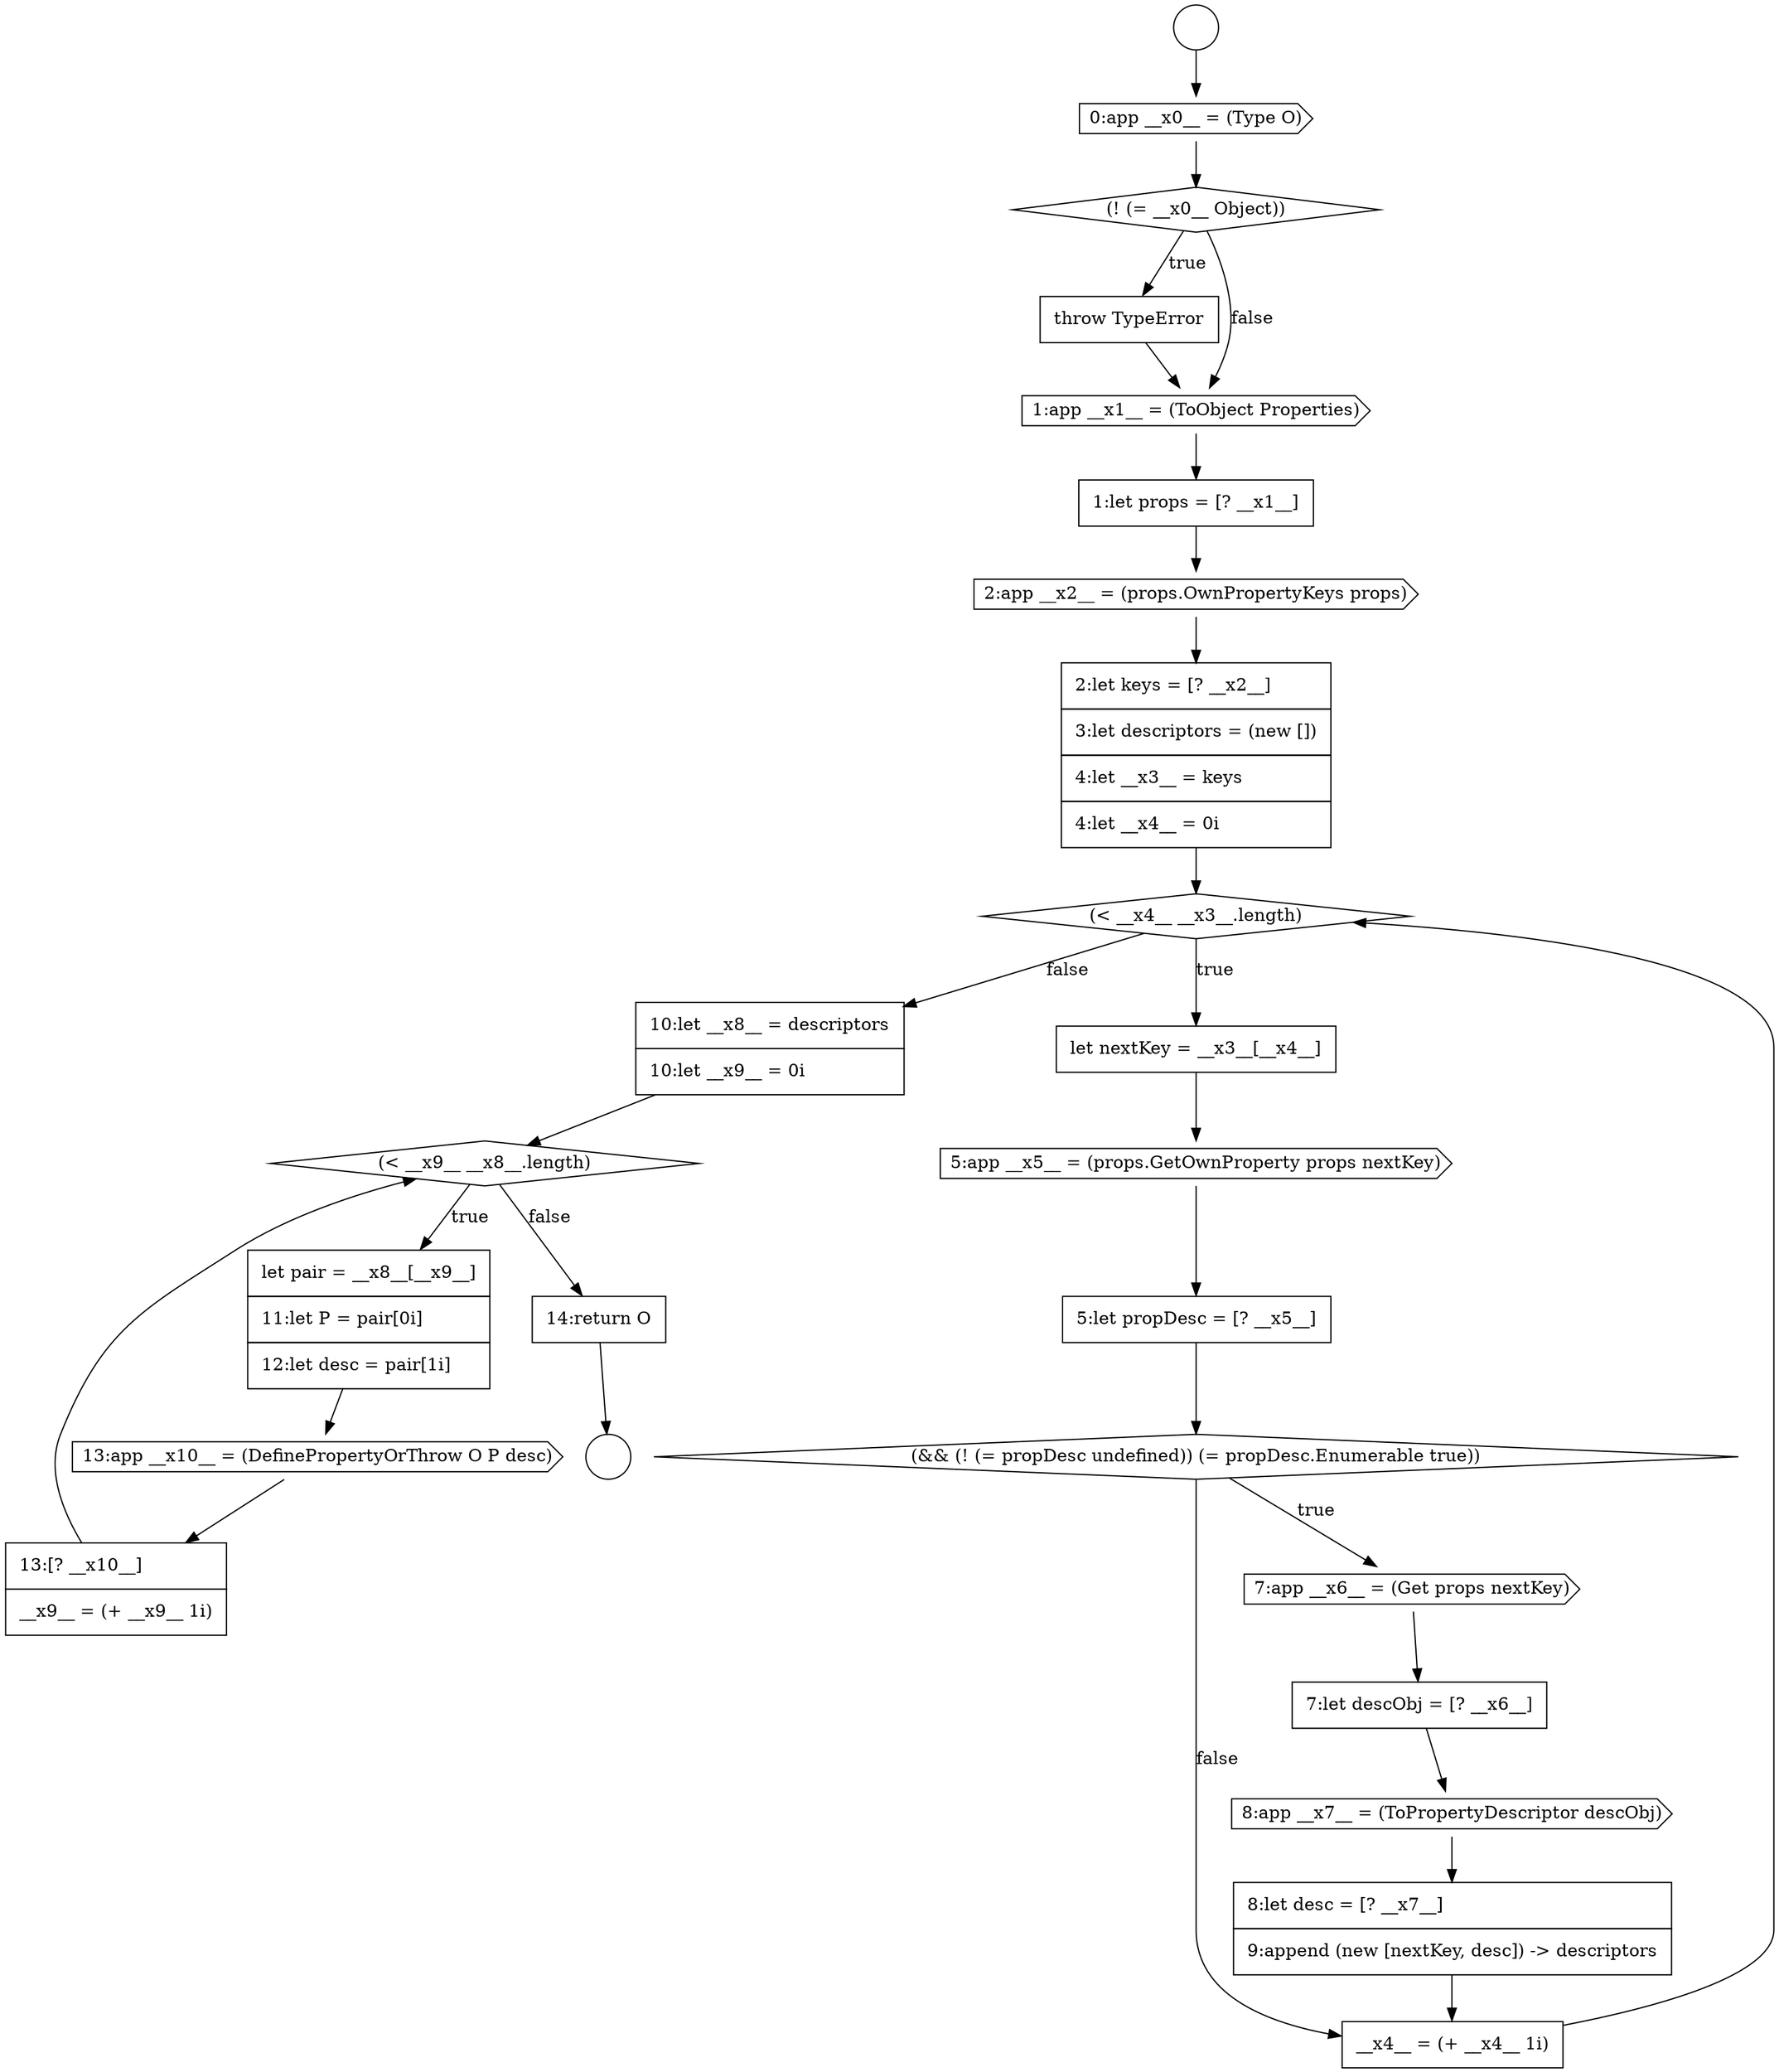 digraph {
  node11285 [shape=none, margin=0, label=<<font color="black">
    <table border="0" cellborder="1" cellspacing="0" cellpadding="10">
      <tr><td align="left">throw TypeError</td></tr>
    </table>
  </font>> color="black" fillcolor="white" style=filled]
  node11293 [shape=none, margin=0, label=<<font color="black">
    <table border="0" cellborder="1" cellspacing="0" cellpadding="10">
      <tr><td align="left">5:let propDesc = [? __x5__]</td></tr>
    </table>
  </font>> color="black" fillcolor="white" style=filled]
  node11292 [shape=cds, label=<<font color="black">5:app __x5__ = (props.GetOwnProperty props nextKey)</font>> color="black" fillcolor="white" style=filled]
  node11284 [shape=diamond, label=<<font color="black">(! (= __x0__ Object))</font>> color="black" fillcolor="white" style=filled]
  node11304 [shape=none, margin=0, label=<<font color="black">
    <table border="0" cellborder="1" cellspacing="0" cellpadding="10">
      <tr><td align="left">13:[? __x10__]</td></tr>
      <tr><td align="left">__x9__ = (+ __x9__ 1i)</td></tr>
    </table>
  </font>> color="black" fillcolor="white" style=filled]
  node11300 [shape=none, margin=0, label=<<font color="black">
    <table border="0" cellborder="1" cellspacing="0" cellpadding="10">
      <tr><td align="left">10:let __x8__ = descriptors</td></tr>
      <tr><td align="left">10:let __x9__ = 0i</td></tr>
    </table>
  </font>> color="black" fillcolor="white" style=filled]
  node11296 [shape=none, margin=0, label=<<font color="black">
    <table border="0" cellborder="1" cellspacing="0" cellpadding="10">
      <tr><td align="left">7:let descObj = [? __x6__]</td></tr>
    </table>
  </font>> color="black" fillcolor="white" style=filled]
  node11283 [shape=cds, label=<<font color="black">0:app __x0__ = (Type O)</font>> color="black" fillcolor="white" style=filled]
  node11302 [shape=none, margin=0, label=<<font color="black">
    <table border="0" cellborder="1" cellspacing="0" cellpadding="10">
      <tr><td align="left">let pair = __x8__[__x9__]</td></tr>
      <tr><td align="left">11:let P = pair[0i]</td></tr>
      <tr><td align="left">12:let desc = pair[1i]</td></tr>
    </table>
  </font>> color="black" fillcolor="white" style=filled]
  node11282 [shape=circle label=" " color="black" fillcolor="white" style=filled]
  node11290 [shape=diamond, label=<<font color="black">(&lt; __x4__ __x3__.length)</font>> color="black" fillcolor="white" style=filled]
  node11298 [shape=none, margin=0, label=<<font color="black">
    <table border="0" cellborder="1" cellspacing="0" cellpadding="10">
      <tr><td align="left">8:let desc = [? __x7__]</td></tr>
      <tr><td align="left">9:append (new [nextKey, desc]) -&gt; descriptors</td></tr>
    </table>
  </font>> color="black" fillcolor="white" style=filled]
  node11303 [shape=cds, label=<<font color="black">13:app __x10__ = (DefinePropertyOrThrow O P desc)</font>> color="black" fillcolor="white" style=filled]
  node11288 [shape=cds, label=<<font color="black">2:app __x2__ = (props.OwnPropertyKeys props)</font>> color="black" fillcolor="white" style=filled]
  node11289 [shape=none, margin=0, label=<<font color="black">
    <table border="0" cellborder="1" cellspacing="0" cellpadding="10">
      <tr><td align="left">2:let keys = [? __x2__]</td></tr>
      <tr><td align="left">3:let descriptors = (new [])</td></tr>
      <tr><td align="left">4:let __x3__ = keys</td></tr>
      <tr><td align="left">4:let __x4__ = 0i</td></tr>
    </table>
  </font>> color="black" fillcolor="white" style=filled]
  node11299 [shape=none, margin=0, label=<<font color="black">
    <table border="0" cellborder="1" cellspacing="0" cellpadding="10">
      <tr><td align="left">__x4__ = (+ __x4__ 1i)</td></tr>
    </table>
  </font>> color="black" fillcolor="white" style=filled]
  node11301 [shape=diamond, label=<<font color="black">(&lt; __x9__ __x8__.length)</font>> color="black" fillcolor="white" style=filled]
  node11291 [shape=none, margin=0, label=<<font color="black">
    <table border="0" cellborder="1" cellspacing="0" cellpadding="10">
      <tr><td align="left">let nextKey = __x3__[__x4__]</td></tr>
    </table>
  </font>> color="black" fillcolor="white" style=filled]
  node11295 [shape=cds, label=<<font color="black">7:app __x6__ = (Get props nextKey)</font>> color="black" fillcolor="white" style=filled]
  node11297 [shape=cds, label=<<font color="black">8:app __x7__ = (ToPropertyDescriptor descObj)</font>> color="black" fillcolor="white" style=filled]
  node11287 [shape=none, margin=0, label=<<font color="black">
    <table border="0" cellborder="1" cellspacing="0" cellpadding="10">
      <tr><td align="left">1:let props = [? __x1__]</td></tr>
    </table>
  </font>> color="black" fillcolor="white" style=filled]
  node11305 [shape=none, margin=0, label=<<font color="black">
    <table border="0" cellborder="1" cellspacing="0" cellpadding="10">
      <tr><td align="left">14:return O</td></tr>
    </table>
  </font>> color="black" fillcolor="white" style=filled]
  node11286 [shape=cds, label=<<font color="black">1:app __x1__ = (ToObject Properties)</font>> color="black" fillcolor="white" style=filled]
  node11281 [shape=circle label=" " color="black" fillcolor="white" style=filled]
  node11294 [shape=diamond, label=<<font color="black">(&amp;&amp; (! (= propDesc undefined)) (= propDesc.Enumerable true))</font>> color="black" fillcolor="white" style=filled]
  node11297 -> node11298 [ color="black"]
  node11300 -> node11301 [ color="black"]
  node11285 -> node11286 [ color="black"]
  node11289 -> node11290 [ color="black"]
  node11296 -> node11297 [ color="black"]
  node11301 -> node11302 [label=<<font color="black">true</font>> color="black"]
  node11301 -> node11305 [label=<<font color="black">false</font>> color="black"]
  node11295 -> node11296 [ color="black"]
  node11291 -> node11292 [ color="black"]
  node11286 -> node11287 [ color="black"]
  node11287 -> node11288 [ color="black"]
  node11303 -> node11304 [ color="black"]
  node11293 -> node11294 [ color="black"]
  node11284 -> node11285 [label=<<font color="black">true</font>> color="black"]
  node11284 -> node11286 [label=<<font color="black">false</font>> color="black"]
  node11288 -> node11289 [ color="black"]
  node11281 -> node11283 [ color="black"]
  node11304 -> node11301 [ color="black"]
  node11299 -> node11290 [ color="black"]
  node11294 -> node11295 [label=<<font color="black">true</font>> color="black"]
  node11294 -> node11299 [label=<<font color="black">false</font>> color="black"]
  node11302 -> node11303 [ color="black"]
  node11292 -> node11293 [ color="black"]
  node11305 -> node11282 [ color="black"]
  node11290 -> node11291 [label=<<font color="black">true</font>> color="black"]
  node11290 -> node11300 [label=<<font color="black">false</font>> color="black"]
  node11298 -> node11299 [ color="black"]
  node11283 -> node11284 [ color="black"]
}
